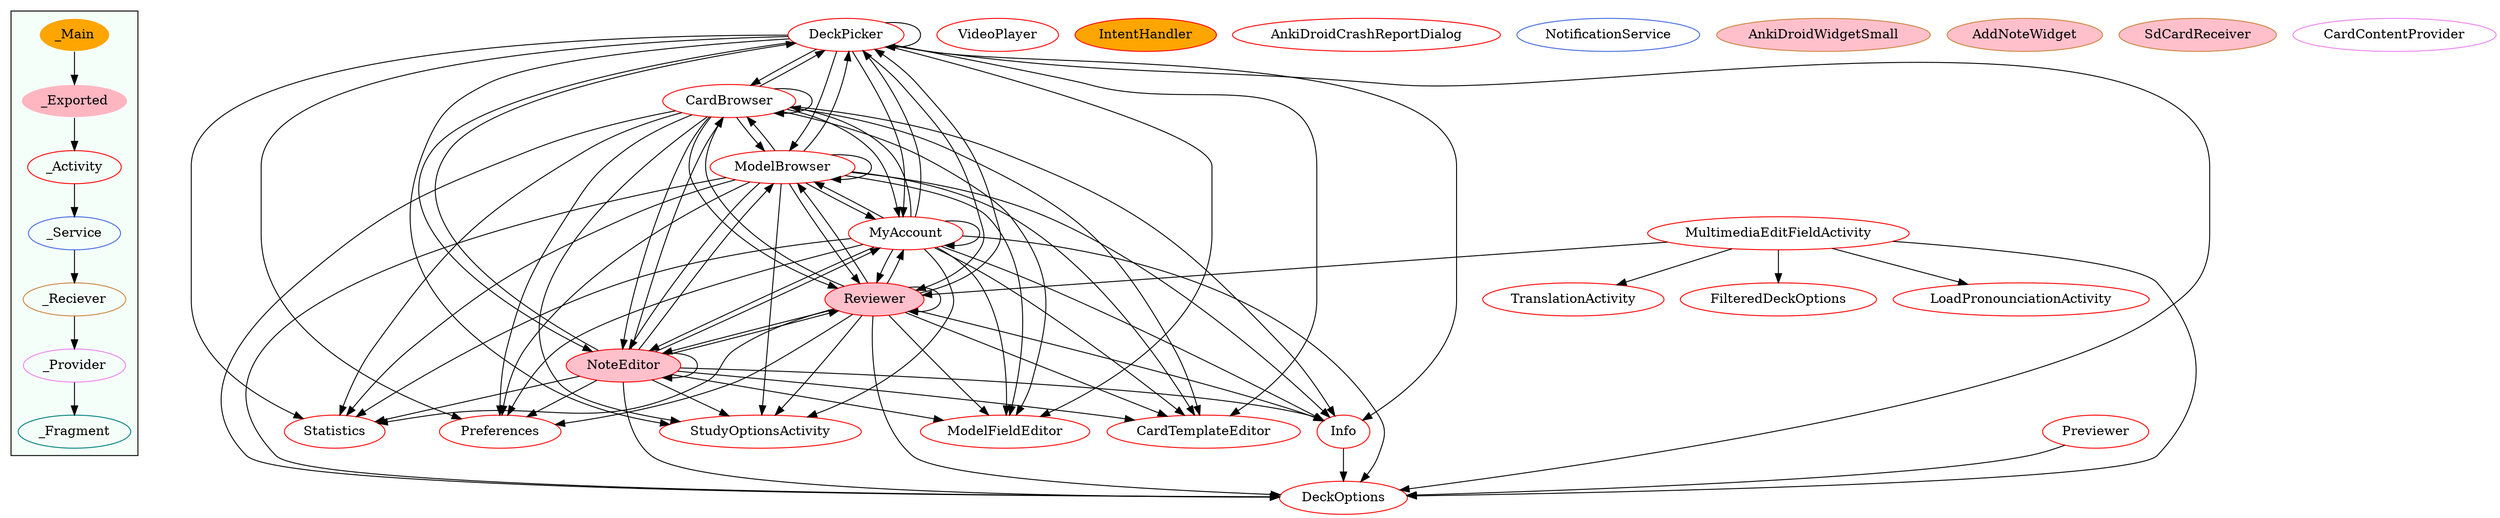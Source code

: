 digraph G {
subgraph cluster_legend{ 
bgcolor=mintcream;
_Activity[color = red];
_Service[color = royalblue];
_Provider[color = violet];
_Reciever[color = peru];
_Fragment[color = teal];
_Main[style=filled, fillcolor=orange, color = mintcream];
_Exported[style=filled, fillcolor=lightpink, color = mintcream];
_Main -> _Exported -> _Activity -> _Service -> _Reciever -> _Provider -> _Fragment; 
}
DeckPicker[color = red];
ModelFieldEditor[color = red];
Info[color = red];
MultimediaEditFieldActivity[color = red];
VideoPlayer[color = red];
FilteredDeckOptions[color = red];
IntentHandler[style=filled, fillcolor=orange, color = red];
AnkiDroidCrashReportDialog[color = red];
LoadPronounciationActivity[color = red];
CardBrowser[color = red];
MyAccount[color = red];
CardTemplateEditor[color = red];
StudyOptionsActivity[color = red];
Reviewer[style=filled, fillcolor=pink, color = red];
Statistics[color = red];
Previewer[color = red];
TranslationActivity[color = red];
NoteEditor[style=filled, fillcolor=pink, color = red];
Preferences[color = red];
DeckOptions[color = red];
ModelBrowser[color = red];
NotificationService[color = royalblue];
AnkiDroidWidgetSmall[color = royalblue];
AddNoteWidget[style=filled, fillcolor=pink, color = peru];
SdCardReceiver[style=filled, fillcolor=pink, color = peru];
AnkiDroidWidgetSmall[style=filled, fillcolor=pink, color = peru];
CardContentProvider[color = violet];
DeckPicker->Statistics;
DeckPicker->NoteEditor;
DeckPicker->Preferences;
DeckPicker->ModelFieldEditor;
DeckPicker->DeckOptions;
DeckPicker->MyAccount;
DeckPicker->StudyOptionsActivity;
DeckPicker->CardTemplateEditor;
DeckPicker->CardBrowser;
DeckPicker->ModelBrowser;
DeckPicker->Reviewer;
DeckPicker->DeckPicker;
DeckPicker->Info;
Info->DeckOptions;
MultimediaEditFieldActivity->FilteredDeckOptions;
MultimediaEditFieldActivity->Reviewer;
MultimediaEditFieldActivity->TranslationActivity;
MultimediaEditFieldActivity->DeckOptions;
MultimediaEditFieldActivity->LoadPronounciationActivity;
Reviewer->DeckOptions;
Reviewer->MyAccount;
Reviewer->CardBrowser;
Reviewer->Statistics;
Reviewer->CardTemplateEditor;
Reviewer->DeckPicker;
Reviewer->StudyOptionsActivity;
Reviewer->Reviewer;
Reviewer->NoteEditor;
Reviewer->Info;
Reviewer->Preferences;
Reviewer->ModelFieldEditor;
Reviewer->ModelBrowser;
Previewer->DeckOptions;
NoteEditor->DeckPicker;
NoteEditor->Statistics;
NoteEditor->CardBrowser;
NoteEditor->DeckOptions;
NoteEditor->Reviewer;
NoteEditor->StudyOptionsActivity;
NoteEditor->Info;
NoteEditor->ModelBrowser;
NoteEditor->CardTemplateEditor;
NoteEditor->MyAccount;
NoteEditor->ModelFieldEditor;
NoteEditor->NoteEditor;
NoteEditor->Preferences;
CardBrowser->Info;
CardBrowser->StudyOptionsActivity;
CardBrowser->MyAccount;
CardBrowser->DeckPicker;
CardBrowser->Statistics;
CardBrowser->Reviewer;
CardBrowser->ModelBrowser;
CardBrowser->Preferences;
CardBrowser->CardBrowser;
CardBrowser->CardTemplateEditor;
CardBrowser->ModelFieldEditor;
CardBrowser->NoteEditor;
CardBrowser->DeckOptions;
ModelBrowser->MyAccount;
ModelBrowser->Info;
ModelBrowser->CardTemplateEditor;
ModelBrowser->NoteEditor;
ModelBrowser->Preferences;
ModelBrowser->ModelBrowser;
ModelBrowser->CardBrowser;
ModelBrowser->Reviewer;
ModelBrowser->ModelFieldEditor;
ModelBrowser->StudyOptionsActivity;
ModelBrowser->DeckPicker;
ModelBrowser->DeckOptions;
ModelBrowser->Statistics;
MyAccount->Info;
MyAccount->DeckPicker;
MyAccount->ModelFieldEditor;
MyAccount->DeckOptions;
MyAccount->Statistics;
MyAccount->MyAccount;
MyAccount->Preferences;
MyAccount->NoteEditor;
MyAccount->StudyOptionsActivity;
MyAccount->Reviewer;
MyAccount->CardBrowser;
MyAccount->CardTemplateEditor;
MyAccount->ModelBrowser;
}
